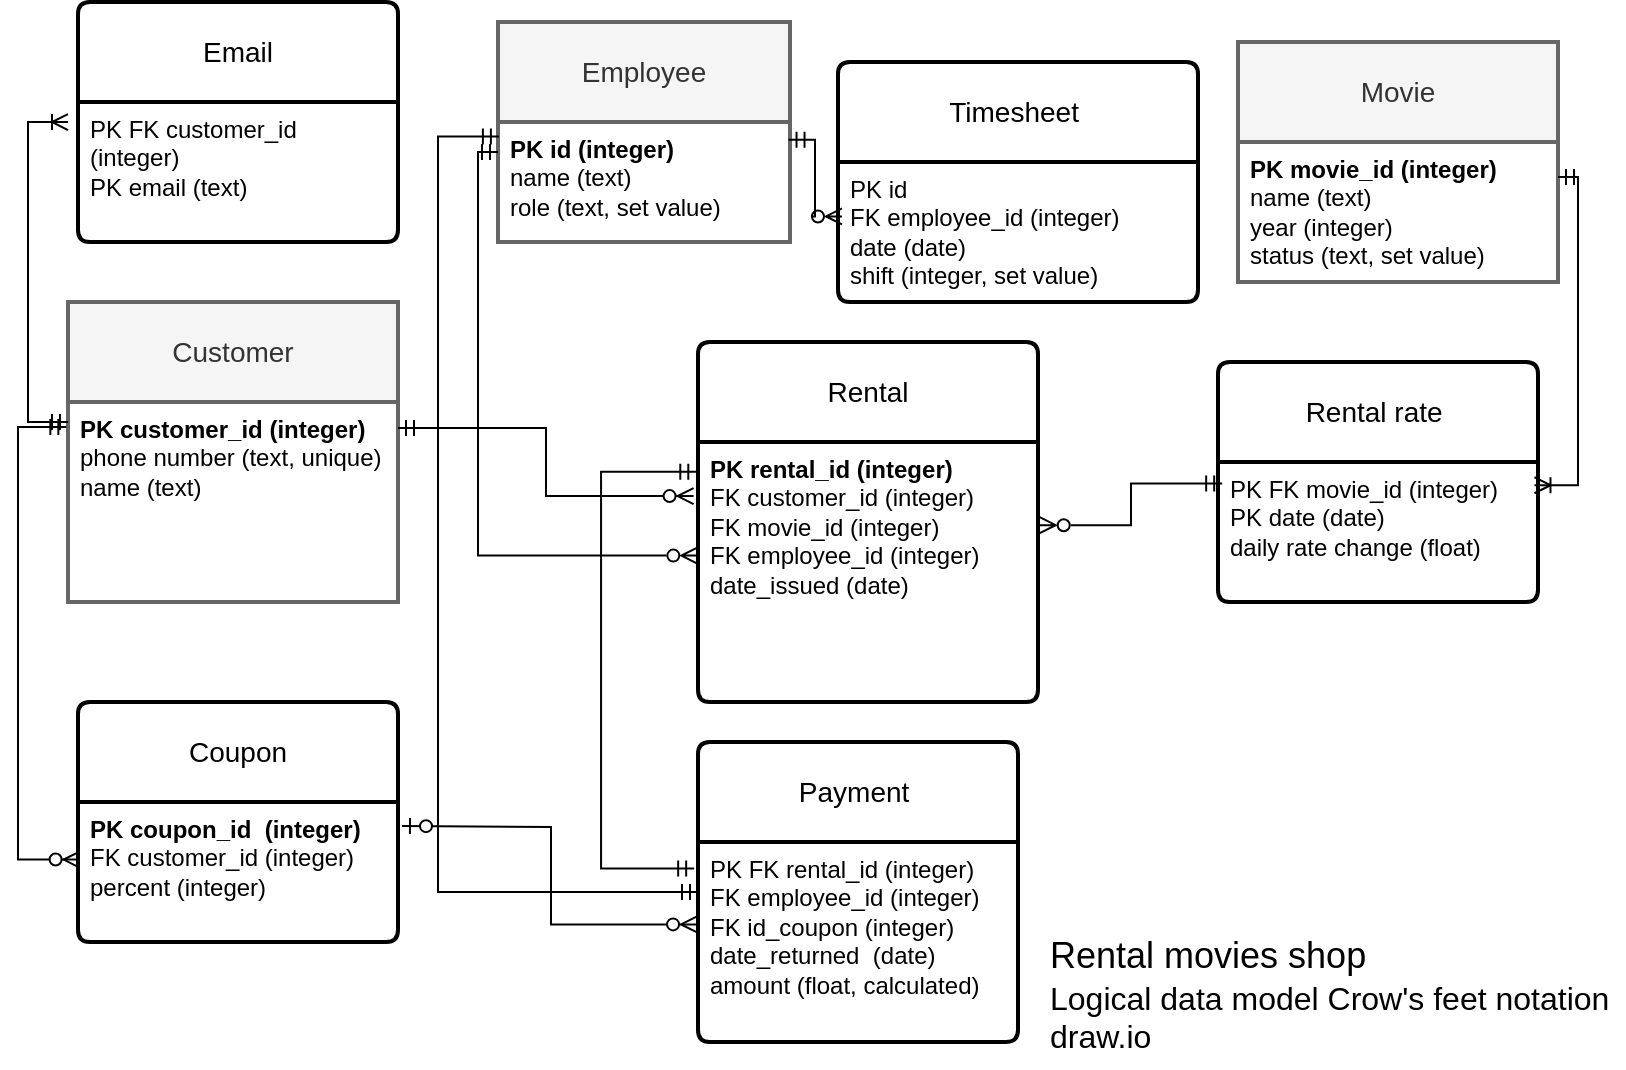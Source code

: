 <mxfile version="26.2.14">
  <diagram name="Page-1" id="s2K_nMJZjF3idkyLSry7">
    <mxGraphModel dx="1042" dy="535" grid="1" gridSize="10" guides="1" tooltips="1" connect="1" arrows="1" fold="1" page="1" pageScale="1" pageWidth="827" pageHeight="1169" math="0" shadow="0">
      <root>
        <mxCell id="0" />
        <mxCell id="1" parent="0" />
        <object label="Customer" id="y3ixa2gtlaRu2vrzm_rA-23">
          <mxCell style="swimlane;childLayout=stackLayout;horizontal=1;startSize=50;horizontalStack=0;fontSize=14;fontStyle=0;strokeWidth=2;resizeParent=0;resizeLast=1;shadow=0;dashed=0;align=center;arcSize=4;whiteSpace=wrap;html=1;fillColor=#f5f5f5;fontColor=#333333;strokeColor=#666666;" parent="1" vertex="1">
            <mxGeometry x="45" y="160" width="165" height="150" as="geometry" />
          </mxCell>
        </object>
        <mxCell id="y3ixa2gtlaRu2vrzm_rA-24" value="&lt;b&gt;PK customer_id (integer)&lt;/b&gt;&lt;br&gt;phone number (text, unique)&lt;br&gt;name (text)&lt;div&gt;&lt;br&gt;&lt;/div&gt;" style="align=left;strokeColor=none;fillColor=none;spacingLeft=4;spacingRight=4;fontSize=12;verticalAlign=top;resizable=0;rotatable=0;part=1;html=1;whiteSpace=wrap;" parent="y3ixa2gtlaRu2vrzm_rA-23" vertex="1">
          <mxGeometry y="50" width="165" height="100" as="geometry" />
        </mxCell>
        <mxCell id="y3ixa2gtlaRu2vrzm_rA-31" value="Coupon" style="swimlane;childLayout=stackLayout;horizontal=1;startSize=50;horizontalStack=0;rounded=1;fontSize=14;fontStyle=0;strokeWidth=2;resizeParent=0;resizeLast=1;shadow=0;dashed=0;align=center;arcSize=4;whiteSpace=wrap;html=1;" parent="1" vertex="1">
          <mxGeometry x="50" y="360" width="160" height="120" as="geometry" />
        </mxCell>
        <mxCell id="y3ixa2gtlaRu2vrzm_rA-32" value="&lt;b&gt;PK coupon_id&amp;nbsp; (integer)&lt;/b&gt;&lt;br&gt;FK customer_id (integer)&lt;br&gt;percent (integer)" style="align=left;strokeColor=none;fillColor=none;spacingLeft=4;spacingRight=4;fontSize=12;verticalAlign=top;resizable=0;rotatable=0;part=1;html=1;whiteSpace=wrap;" parent="y3ixa2gtlaRu2vrzm_rA-31" vertex="1">
          <mxGeometry y="50" width="160" height="70" as="geometry" />
        </mxCell>
        <mxCell id="y3ixa2gtlaRu2vrzm_rA-33" value="Rental" style="swimlane;childLayout=stackLayout;horizontal=1;startSize=50;horizontalStack=0;rounded=1;fontSize=14;fontStyle=0;strokeWidth=2;resizeParent=0;resizeLast=1;shadow=0;dashed=0;align=center;arcSize=4;whiteSpace=wrap;html=1;" parent="1" vertex="1">
          <mxGeometry x="360" y="180" width="170" height="180" as="geometry" />
        </mxCell>
        <mxCell id="y3ixa2gtlaRu2vrzm_rA-34" value="&lt;b&gt;PK rental_id (integer)&lt;/b&gt;&lt;br&gt;FK customer_id (integer)&lt;br&gt;FK movie_id (integer)&lt;div&gt;FK employee_id (integer)&lt;br&gt;&lt;div&gt;date_issued (date)&lt;span style=&quot;background-color: transparent; color: light-dark(rgb(0, 0, 0), rgb(255, 255, 255));&quot;&gt;&amp;nbsp;&amp;nbsp;&lt;/span&gt;&lt;/div&gt;&lt;div&gt;&lt;br&gt;&lt;/div&gt;&lt;/div&gt;" style="align=left;strokeColor=none;fillColor=none;spacingLeft=4;spacingRight=4;fontSize=12;verticalAlign=top;resizable=0;rotatable=0;part=1;html=1;whiteSpace=wrap;" parent="y3ixa2gtlaRu2vrzm_rA-33" vertex="1">
          <mxGeometry y="50" width="170" height="130" as="geometry" />
        </mxCell>
        <mxCell id="y3ixa2gtlaRu2vrzm_rA-35" value="Movie" style="swimlane;childLayout=stackLayout;horizontal=1;startSize=50;horizontalStack=0;fontSize=14;fontStyle=0;strokeWidth=2;resizeParent=0;resizeLast=1;shadow=0;dashed=0;align=center;arcSize=4;whiteSpace=wrap;html=1;fillColor=#f5f5f5;fontColor=#333333;strokeColor=#666666;" parent="1" vertex="1">
          <mxGeometry x="630" y="30" width="160" height="120" as="geometry" />
        </mxCell>
        <mxCell id="y3ixa2gtlaRu2vrzm_rA-36" value="&lt;b&gt;PK movie_id (integer)&lt;/b&gt;&lt;br&gt;name (text)&lt;div&gt;year (integer)&lt;br&gt;status (text, set value)&lt;/div&gt;" style="align=left;strokeColor=none;fillColor=none;spacingLeft=4;spacingRight=4;fontSize=12;verticalAlign=top;resizable=0;rotatable=0;part=1;html=1;whiteSpace=wrap;" parent="y3ixa2gtlaRu2vrzm_rA-35" vertex="1">
          <mxGeometry y="50" width="160" height="70" as="geometry" />
        </mxCell>
        <mxCell id="y3ixa2gtlaRu2vrzm_rA-37" value="Rental rate&amp;nbsp;" style="swimlane;childLayout=stackLayout;horizontal=1;startSize=50;horizontalStack=0;rounded=1;fontSize=14;fontStyle=0;strokeWidth=2;resizeParent=0;resizeLast=1;shadow=0;dashed=0;align=center;arcSize=4;whiteSpace=wrap;html=1;" parent="1" vertex="1">
          <mxGeometry x="620" y="190" width="160" height="120" as="geometry" />
        </mxCell>
        <mxCell id="y3ixa2gtlaRu2vrzm_rA-38" value="PK FK movie_id (integer)&lt;div&gt;PK date (date)&lt;/div&gt;&lt;div&gt;daily rate change (float)&amp;nbsp;&amp;nbsp;&lt;/div&gt;" style="align=left;strokeColor=none;fillColor=none;spacingLeft=4;spacingRight=4;fontSize=12;verticalAlign=top;resizable=0;rotatable=0;part=1;html=1;whiteSpace=wrap;" parent="y3ixa2gtlaRu2vrzm_rA-37" vertex="1">
          <mxGeometry y="50" width="160" height="70" as="geometry" />
        </mxCell>
        <mxCell id="y3ixa2gtlaRu2vrzm_rA-59" value="" style="edgeStyle=elbowEdgeStyle;fontSize=12;html=1;endArrow=ERzeroToMany;startArrow=ERmandOne;rounded=0;entryX=-0.013;entryY=0.208;entryDx=0;entryDy=0;entryPerimeter=0;" parent="1" edge="1" target="y3ixa2gtlaRu2vrzm_rA-34">
          <mxGeometry width="100" height="100" relative="1" as="geometry">
            <mxPoint x="210" y="223" as="sourcePoint" />
            <mxPoint x="320" y="280" as="targetPoint" />
          </mxGeometry>
        </mxCell>
        <mxCell id="y3ixa2gtlaRu2vrzm_rA-61" value="" style="edgeStyle=orthogonalEdgeStyle;fontSize=12;html=1;endArrow=ERzeroToMany;startArrow=ERzeroToOne;rounded=0;entryX=-0.003;entryY=0.412;entryDx=0;entryDy=0;entryPerimeter=0;" parent="1" edge="1" target="9Lf0QPpLqfE-UD8IVxj_-66">
          <mxGeometry width="100" height="100" relative="1" as="geometry">
            <mxPoint x="212" y="422" as="sourcePoint" />
            <mxPoint x="332" y="380" as="targetPoint" />
          </mxGeometry>
        </mxCell>
        <mxCell id="y3ixa2gtlaRu2vrzm_rA-63" value="" style="edgeStyle=orthogonalEdgeStyle;fontSize=12;html=1;endArrow=ERoneToMany;startArrow=ERmandOne;rounded=0;entryX=0.989;entryY=0.166;entryDx=0;entryDy=0;entryPerimeter=0;exitX=1;exitY=0.25;exitDx=0;exitDy=0;" parent="1" source="y3ixa2gtlaRu2vrzm_rA-36" target="y3ixa2gtlaRu2vrzm_rA-38" edge="1">
          <mxGeometry width="100" height="100" relative="1" as="geometry">
            <mxPoint x="510" y="40" as="sourcePoint" />
            <mxPoint x="610" y="-60" as="targetPoint" />
            <Array as="points">
              <mxPoint x="800" y="98" />
              <mxPoint x="800" y="252" />
            </Array>
          </mxGeometry>
        </mxCell>
        <mxCell id="y3ixa2gtlaRu2vrzm_rA-65" value="&lt;font face=&quot;Helvetica&quot; style=&quot;font-size: 18px;&quot;&gt;Rental movies shop&amp;nbsp;&lt;/font&gt;&lt;div&gt;&lt;font face=&quot;Helvetica&quot; size=&quot;3&quot;&gt;Logical data model&amp;nbsp;&lt;span style=&quot;background-color: rgb(255, 255, 255);&quot;&gt;Crow&#39;s feet notation&lt;/span&gt;&lt;/font&gt;&lt;/div&gt;&lt;div&gt;&lt;font face=&quot;Helvetica&quot; size=&quot;3&quot;&gt;&lt;span style=&quot;background-color: rgb(255, 255, 255);&quot;&gt;draw.io&lt;/span&gt;&lt;/font&gt;&lt;/div&gt;" style="text;strokeColor=none;fillColor=none;spacingLeft=4;spacingRight=4;overflow=hidden;rotatable=0;points=[[0,0.5],[1,0.5]];portConstraint=eastwest;fontSize=12;whiteSpace=wrap;html=1;" parent="1" vertex="1">
          <mxGeometry x="530" y="470" width="293" height="70" as="geometry" />
        </mxCell>
        <mxCell id="9Lf0QPpLqfE-UD8IVxj_-1" value="Email" style="swimlane;childLayout=stackLayout;horizontal=1;startSize=50;horizontalStack=0;rounded=1;fontSize=14;fontStyle=0;strokeWidth=2;resizeParent=0;resizeLast=1;shadow=0;dashed=0;align=center;arcSize=4;whiteSpace=wrap;html=1;" vertex="1" parent="1">
          <mxGeometry x="50" y="10" width="160" height="120" as="geometry" />
        </mxCell>
        <mxCell id="9Lf0QPpLqfE-UD8IVxj_-2" value="&lt;div&gt;&lt;span style=&quot;background-color: transparent; color: light-dark(rgb(0, 0, 0), rgb(255, 255, 255));&quot;&gt;PK FK customer_id (integer)&lt;/span&gt;&lt;/div&gt;&lt;div&gt;&lt;span style=&quot;background-color: transparent; color: light-dark(rgb(0, 0, 0), rgb(255, 255, 255));&quot;&gt;PK email (text)&amp;nbsp;&lt;/span&gt;&lt;/div&gt;" style="align=left;strokeColor=none;fillColor=none;spacingLeft=4;spacingRight=4;fontSize=12;verticalAlign=top;resizable=0;rotatable=0;part=1;html=1;whiteSpace=wrap;" vertex="1" parent="9Lf0QPpLqfE-UD8IVxj_-1">
          <mxGeometry y="50" width="160" height="70" as="geometry" />
        </mxCell>
        <mxCell id="9Lf0QPpLqfE-UD8IVxj_-5" value="Employee" style="swimlane;childLayout=stackLayout;horizontal=1;startSize=50;horizontalStack=0;fontSize=14;fontStyle=0;strokeWidth=2;resizeParent=0;resizeLast=1;shadow=0;dashed=0;align=center;arcSize=4;whiteSpace=wrap;html=1;fillColor=#f5f5f5;fontColor=#333333;strokeColor=#666666;" vertex="1" parent="1">
          <mxGeometry x="260" y="20" width="146" height="110" as="geometry" />
        </mxCell>
        <mxCell id="9Lf0QPpLqfE-UD8IVxj_-6" value="&lt;b&gt;PK id (integer)&lt;/b&gt;&lt;div&gt;name (text)&lt;/div&gt;&lt;div&gt;role (text, set value)&lt;/div&gt;" style="align=left;strokeColor=none;fillColor=none;spacingLeft=4;spacingRight=4;fontSize=12;verticalAlign=top;resizable=0;rotatable=0;part=1;html=1;whiteSpace=wrap;" vertex="1" parent="9Lf0QPpLqfE-UD8IVxj_-5">
          <mxGeometry y="50" width="146" height="60" as="geometry" />
        </mxCell>
        <mxCell id="9Lf0QPpLqfE-UD8IVxj_-14" style="edgeStyle=orthogonalEdgeStyle;rounded=0;orthogonalLoop=1;jettySize=auto;html=1;exitX=0.5;exitY=1;exitDx=0;exitDy=0;" edge="1" parent="9Lf0QPpLqfE-UD8IVxj_-5" source="9Lf0QPpLqfE-UD8IVxj_-6" target="9Lf0QPpLqfE-UD8IVxj_-6">
          <mxGeometry relative="1" as="geometry" />
        </mxCell>
        <mxCell id="9Lf0QPpLqfE-UD8IVxj_-15" style="edgeStyle=orthogonalEdgeStyle;rounded=0;orthogonalLoop=1;jettySize=auto;html=1;exitX=0.5;exitY=1;exitDx=0;exitDy=0;" edge="1" parent="9Lf0QPpLqfE-UD8IVxj_-5" source="9Lf0QPpLqfE-UD8IVxj_-6" target="9Lf0QPpLqfE-UD8IVxj_-6">
          <mxGeometry relative="1" as="geometry" />
        </mxCell>
        <mxCell id="9Lf0QPpLqfE-UD8IVxj_-8" value="Payment&amp;nbsp;" style="swimlane;childLayout=stackLayout;horizontal=1;startSize=50;horizontalStack=0;rounded=1;fontSize=14;fontStyle=0;strokeWidth=2;resizeParent=0;resizeLast=1;shadow=0;dashed=0;align=center;arcSize=4;whiteSpace=wrap;html=1;" vertex="1" parent="1">
          <mxGeometry x="360" y="380" width="160" height="150" as="geometry" />
        </mxCell>
        <mxCell id="9Lf0QPpLqfE-UD8IVxj_-66" value="&lt;div&gt;PK FK rental_id (integer)&lt;/div&gt;&lt;div&gt;FK employee_id (integer)&amp;nbsp;&lt;/div&gt;&lt;div&gt;FK id_coupon (integer)&lt;/div&gt;&lt;div&gt;date_returned&amp;nbsp; (date)&lt;/div&gt;&lt;div&gt;amount (float, calculated)&lt;/div&gt;&lt;div&gt;&lt;br&gt;&lt;/div&gt;" style="align=left;strokeColor=none;fillColor=none;spacingLeft=4;spacingRight=4;fontSize=12;verticalAlign=top;resizable=0;rotatable=0;part=1;html=1;whiteSpace=wrap;" vertex="1" parent="9Lf0QPpLqfE-UD8IVxj_-8">
          <mxGeometry y="50" width="160" height="100" as="geometry" />
        </mxCell>
        <mxCell id="y3ixa2gtlaRu2vrzm_rA-58" value="" style="edgeStyle=elbowEdgeStyle;fontSize=12;html=1;endArrow=ERzeroToMany;startArrow=ERmandOne;rounded=0;exitX=-0.005;exitY=0.125;exitDx=0;exitDy=0;exitPerimeter=0;entryX=0.005;entryY=0.411;entryDx=0;entryDy=0;entryPerimeter=0;" parent="1" source="y3ixa2gtlaRu2vrzm_rA-24" edge="1" target="y3ixa2gtlaRu2vrzm_rA-32">
          <mxGeometry width="100" height="100" relative="1" as="geometry">
            <mxPoint x="40" y="220" as="sourcePoint" />
            <mxPoint x="40" y="430" as="targetPoint" />
            <Array as="points">
              <mxPoint x="20" y="330" />
            </Array>
          </mxGeometry>
        </mxCell>
        <mxCell id="9Lf0QPpLqfE-UD8IVxj_-13" value="" style="edgeStyle=orthogonalEdgeStyle;fontSize=12;html=1;endArrow=ERoneToMany;startArrow=ERmandOne;rounded=0;entryX=0;entryY=0.143;entryDx=0;entryDy=0;entryPerimeter=0;endFill=0;" edge="1" parent="1">
          <mxGeometry width="100" height="100" relative="1" as="geometry">
            <mxPoint x="45" y="220" as="sourcePoint" />
            <mxPoint x="45" y="70.01" as="targetPoint" />
            <Array as="points">
              <mxPoint x="25" y="220" />
              <mxPoint x="25" y="70" />
            </Array>
          </mxGeometry>
        </mxCell>
        <mxCell id="9Lf0QPpLqfE-UD8IVxj_-17" value="Timesheet&amp;nbsp;" style="swimlane;childLayout=stackLayout;horizontal=1;startSize=50;horizontalStack=0;rounded=1;fontSize=14;fontStyle=0;strokeWidth=2;resizeParent=0;resizeLast=1;shadow=0;dashed=0;align=center;arcSize=4;whiteSpace=wrap;html=1;" vertex="1" parent="1">
          <mxGeometry x="430" y="40" width="180" height="120" as="geometry" />
        </mxCell>
        <mxCell id="9Lf0QPpLqfE-UD8IVxj_-18" value="&lt;div&gt;PK id&amp;nbsp;&lt;/div&gt;&lt;div&gt;&lt;span style=&quot;background-color: transparent; color: light-dark(rgb(0, 0, 0), rgb(255, 255, 255));&quot;&gt;FK employee_id (integer)&lt;/span&gt;&lt;/div&gt;&lt;div&gt;date (date)&lt;/div&gt;&lt;div&gt;shift (integer, set value)&lt;/div&gt;" style="align=left;strokeColor=none;fillColor=none;spacingLeft=4;spacingRight=4;fontSize=12;verticalAlign=top;resizable=0;rotatable=0;part=1;html=1;whiteSpace=wrap;" vertex="1" parent="9Lf0QPpLqfE-UD8IVxj_-17">
          <mxGeometry y="50" width="180" height="70" as="geometry" />
        </mxCell>
        <mxCell id="9Lf0QPpLqfE-UD8IVxj_-22" value="" style="fontSize=12;html=1;endArrow=ERmandOne;rounded=0;entryX=0.995;entryY=0.147;entryDx=0;entryDy=0;startArrow=ERzeroToMany;startFill=0;exitX=0.011;exitY=0.389;exitDx=0;exitDy=0;exitPerimeter=0;entryPerimeter=0;endFill=0;edgeStyle=elbowEdgeStyle;" edge="1" parent="1" source="9Lf0QPpLqfE-UD8IVxj_-18" target="9Lf0QPpLqfE-UD8IVxj_-6">
          <mxGeometry width="100" height="100" relative="1" as="geometry">
            <mxPoint x="450" y="58" as="sourcePoint" />
            <mxPoint x="460" y="70" as="targetPoint" />
          </mxGeometry>
        </mxCell>
        <mxCell id="9Lf0QPpLqfE-UD8IVxj_-37" value="" style="edgeStyle=elbowEdgeStyle;fontSize=12;html=1;endArrow=ERmandOne;startArrow=ERmandOne;rounded=0;startFill=0;exitX=-0.005;exitY=0.114;exitDx=0;exitDy=0;exitPerimeter=0;entryX=-0.012;entryY=0.132;entryDx=0;entryDy=0;entryPerimeter=0;" edge="1" parent="1" source="y3ixa2gtlaRu2vrzm_rA-34" target="9Lf0QPpLqfE-UD8IVxj_-66">
          <mxGeometry width="100" height="100" relative="1" as="geometry">
            <mxPoint x="390" y="375.4" as="sourcePoint" />
            <mxPoint x="272" y="250" as="targetPoint" />
            <Array as="points">
              <mxPoint x="311.53" y="375" />
            </Array>
          </mxGeometry>
        </mxCell>
        <mxCell id="9Lf0QPpLqfE-UD8IVxj_-36" value="" style="edgeStyle=elbowEdgeStyle;fontSize=12;html=1;endArrow=ERmandOne;startArrow=ERzeroToMany;rounded=0;startFill=0;entryX=0;entryY=0.25;entryDx=0;entryDy=0;exitX=-0.002;exitY=0.437;exitDx=0;exitDy=0;exitPerimeter=0;" edge="1" parent="1" source="y3ixa2gtlaRu2vrzm_rA-34" target="9Lf0QPpLqfE-UD8IVxj_-6">
          <mxGeometry width="100" height="100" relative="1" as="geometry">
            <mxPoint x="360" y="290" as="sourcePoint" />
            <mxPoint x="240" y="110" as="targetPoint" />
            <Array as="points">
              <mxPoint x="250" y="170" />
              <mxPoint x="230" y="140" />
              <mxPoint x="220" y="220" />
            </Array>
          </mxGeometry>
        </mxCell>
        <mxCell id="9Lf0QPpLqfE-UD8IVxj_-55" value="" style="edgeStyle=elbowEdgeStyle;fontSize=12;html=1;endArrow=ERmandOne;startArrow=ERmandOne;rounded=0;entryX=0.003;entryY=0.12;entryDx=0;entryDy=0;entryPerimeter=0;exitX=0;exitY=0.25;exitDx=0;exitDy=0;" edge="1" parent="1" source="9Lf0QPpLqfE-UD8IVxj_-66" target="9Lf0QPpLqfE-UD8IVxj_-6">
          <mxGeometry width="100" height="100" relative="1" as="geometry">
            <mxPoint x="350" y="495" as="sourcePoint" />
            <mxPoint x="260" y="90" as="targetPoint" />
            <Array as="points">
              <mxPoint x="230" y="290" />
            </Array>
          </mxGeometry>
        </mxCell>
        <mxCell id="9Lf0QPpLqfE-UD8IVxj_-24" value="" style="edgeStyle=elbowEdgeStyle;fontSize=12;html=1;endArrow=ERmandOne;startArrow=ERzeroToMany;rounded=0;startFill=0;entryX=0.013;entryY=0.154;entryDx=0;entryDy=0;entryPerimeter=0;exitX=1.005;exitY=0.32;exitDx=0;exitDy=0;exitPerimeter=0;" edge="1" parent="1" source="y3ixa2gtlaRu2vrzm_rA-34" target="y3ixa2gtlaRu2vrzm_rA-38">
          <mxGeometry width="100" height="100" relative="1" as="geometry">
            <mxPoint x="562" y="410" as="sourcePoint" />
            <mxPoint x="560" y="270" as="targetPoint" />
          </mxGeometry>
        </mxCell>
      </root>
    </mxGraphModel>
  </diagram>
</mxfile>

